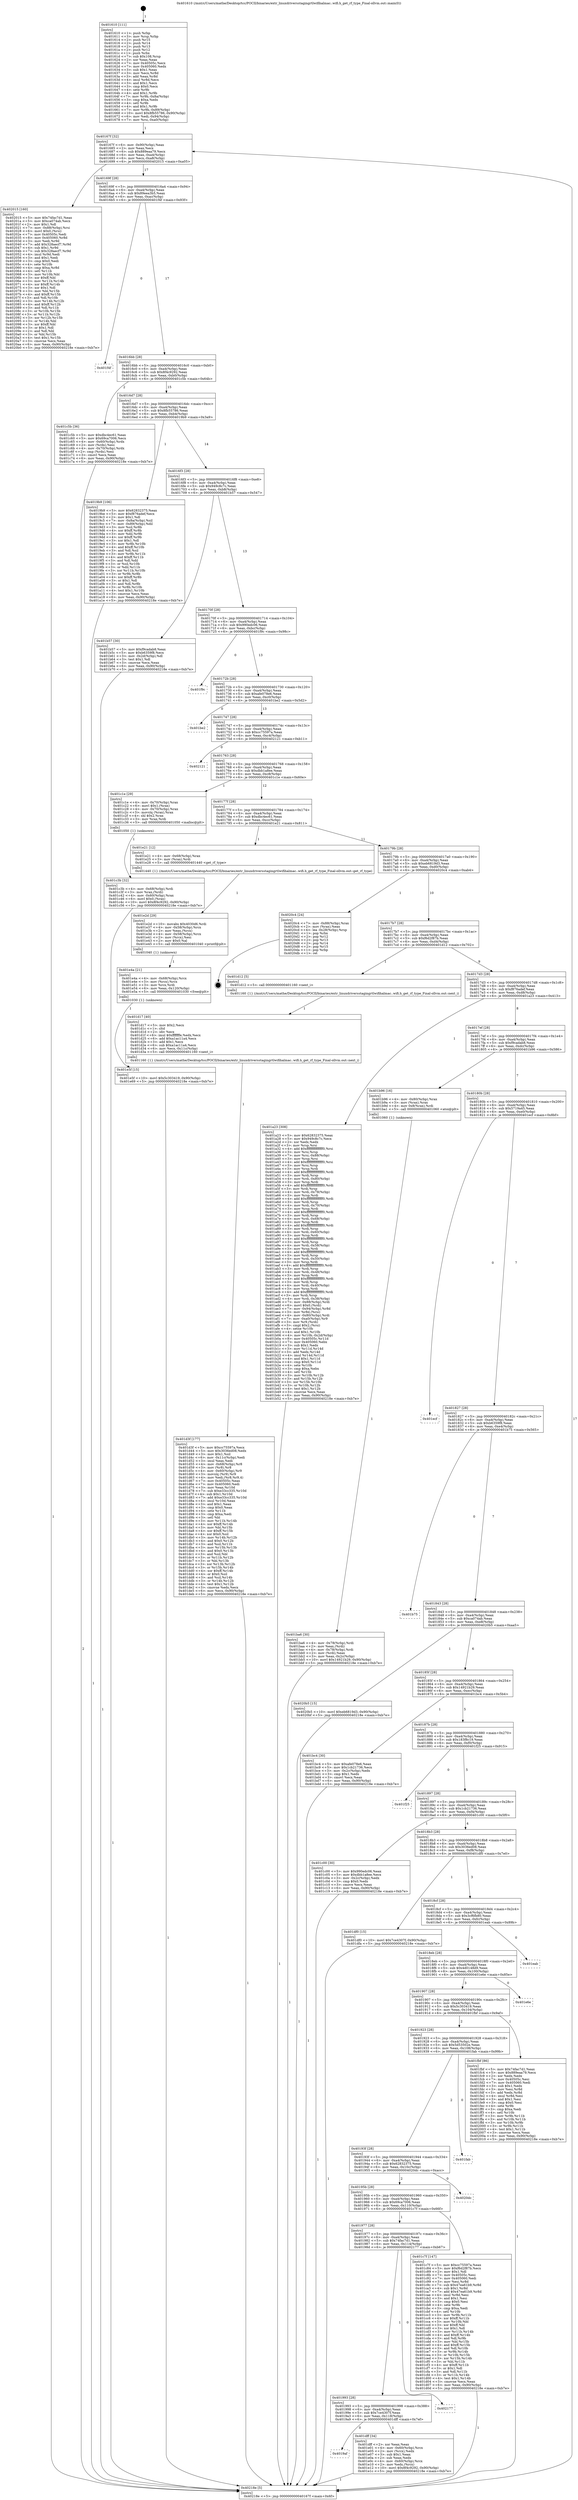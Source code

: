 digraph "0x401610" {
  label = "0x401610 (/mnt/c/Users/mathe/Desktop/tcc/POCII/binaries/extr_linuxdriversstagingrtlwifihalmac..wifi.h_get_rf_type_Final-ollvm.out::main(0))"
  labelloc = "t"
  node[shape=record]

  Entry [label="",width=0.3,height=0.3,shape=circle,fillcolor=black,style=filled]
  "0x40167f" [label="{
     0x40167f [32]\l
     | [instrs]\l
     &nbsp;&nbsp;0x40167f \<+6\>: mov -0x90(%rbp),%eax\l
     &nbsp;&nbsp;0x401685 \<+2\>: mov %eax,%ecx\l
     &nbsp;&nbsp;0x401687 \<+6\>: sub $0x889eaa79,%ecx\l
     &nbsp;&nbsp;0x40168d \<+6\>: mov %eax,-0xa4(%rbp)\l
     &nbsp;&nbsp;0x401693 \<+6\>: mov %ecx,-0xa8(%rbp)\l
     &nbsp;&nbsp;0x401699 \<+6\>: je 0000000000402015 \<main+0xa05\>\l
  }"]
  "0x402015" [label="{
     0x402015 [160]\l
     | [instrs]\l
     &nbsp;&nbsp;0x402015 \<+5\>: mov $0x74fac7d1,%eax\l
     &nbsp;&nbsp;0x40201a \<+5\>: mov $0xca074ab,%ecx\l
     &nbsp;&nbsp;0x40201f \<+2\>: mov $0x1,%dl\l
     &nbsp;&nbsp;0x402021 \<+7\>: mov -0x88(%rbp),%rsi\l
     &nbsp;&nbsp;0x402028 \<+6\>: movl $0x0,(%rsi)\l
     &nbsp;&nbsp;0x40202e \<+7\>: mov 0x40505c,%edi\l
     &nbsp;&nbsp;0x402035 \<+8\>: mov 0x405060,%r8d\l
     &nbsp;&nbsp;0x40203d \<+3\>: mov %edi,%r9d\l
     &nbsp;&nbsp;0x402040 \<+7\>: add $0x328aecf7,%r9d\l
     &nbsp;&nbsp;0x402047 \<+4\>: sub $0x1,%r9d\l
     &nbsp;&nbsp;0x40204b \<+7\>: sub $0x328aecf7,%r9d\l
     &nbsp;&nbsp;0x402052 \<+4\>: imul %r9d,%edi\l
     &nbsp;&nbsp;0x402056 \<+3\>: and $0x1,%edi\l
     &nbsp;&nbsp;0x402059 \<+3\>: cmp $0x0,%edi\l
     &nbsp;&nbsp;0x40205c \<+4\>: sete %r10b\l
     &nbsp;&nbsp;0x402060 \<+4\>: cmp $0xa,%r8d\l
     &nbsp;&nbsp;0x402064 \<+4\>: setl %r11b\l
     &nbsp;&nbsp;0x402068 \<+3\>: mov %r10b,%bl\l
     &nbsp;&nbsp;0x40206b \<+3\>: xor $0xff,%bl\l
     &nbsp;&nbsp;0x40206e \<+3\>: mov %r11b,%r14b\l
     &nbsp;&nbsp;0x402071 \<+4\>: xor $0xff,%r14b\l
     &nbsp;&nbsp;0x402075 \<+3\>: xor $0x1,%dl\l
     &nbsp;&nbsp;0x402078 \<+3\>: mov %bl,%r15b\l
     &nbsp;&nbsp;0x40207b \<+4\>: and $0xff,%r15b\l
     &nbsp;&nbsp;0x40207f \<+3\>: and %dl,%r10b\l
     &nbsp;&nbsp;0x402082 \<+3\>: mov %r14b,%r12b\l
     &nbsp;&nbsp;0x402085 \<+4\>: and $0xff,%r12b\l
     &nbsp;&nbsp;0x402089 \<+3\>: and %dl,%r11b\l
     &nbsp;&nbsp;0x40208c \<+3\>: or %r10b,%r15b\l
     &nbsp;&nbsp;0x40208f \<+3\>: or %r11b,%r12b\l
     &nbsp;&nbsp;0x402092 \<+3\>: xor %r12b,%r15b\l
     &nbsp;&nbsp;0x402095 \<+3\>: or %r14b,%bl\l
     &nbsp;&nbsp;0x402098 \<+3\>: xor $0xff,%bl\l
     &nbsp;&nbsp;0x40209b \<+3\>: or $0x1,%dl\l
     &nbsp;&nbsp;0x40209e \<+2\>: and %dl,%bl\l
     &nbsp;&nbsp;0x4020a0 \<+3\>: or %bl,%r15b\l
     &nbsp;&nbsp;0x4020a3 \<+4\>: test $0x1,%r15b\l
     &nbsp;&nbsp;0x4020a7 \<+3\>: cmovne %ecx,%eax\l
     &nbsp;&nbsp;0x4020aa \<+6\>: mov %eax,-0x90(%rbp)\l
     &nbsp;&nbsp;0x4020b0 \<+5\>: jmp 000000000040218e \<main+0xb7e\>\l
  }"]
  "0x40169f" [label="{
     0x40169f [28]\l
     | [instrs]\l
     &nbsp;&nbsp;0x40169f \<+5\>: jmp 00000000004016a4 \<main+0x94\>\l
     &nbsp;&nbsp;0x4016a4 \<+6\>: mov -0xa4(%rbp),%eax\l
     &nbsp;&nbsp;0x4016aa \<+5\>: sub $0x89eea3b5,%eax\l
     &nbsp;&nbsp;0x4016af \<+6\>: mov %eax,-0xac(%rbp)\l
     &nbsp;&nbsp;0x4016b5 \<+6\>: je 0000000000401f4f \<main+0x93f\>\l
  }"]
  Exit [label="",width=0.3,height=0.3,shape=circle,fillcolor=black,style=filled,peripheries=2]
  "0x401f4f" [label="{
     0x401f4f\l
  }", style=dashed]
  "0x4016bb" [label="{
     0x4016bb [28]\l
     | [instrs]\l
     &nbsp;&nbsp;0x4016bb \<+5\>: jmp 00000000004016c0 \<main+0xb0\>\l
     &nbsp;&nbsp;0x4016c0 \<+6\>: mov -0xa4(%rbp),%eax\l
     &nbsp;&nbsp;0x4016c6 \<+5\>: sub $0x8f4c9292,%eax\l
     &nbsp;&nbsp;0x4016cb \<+6\>: mov %eax,-0xb0(%rbp)\l
     &nbsp;&nbsp;0x4016d1 \<+6\>: je 0000000000401c5b \<main+0x64b\>\l
  }"]
  "0x401e5f" [label="{
     0x401e5f [15]\l
     | [instrs]\l
     &nbsp;&nbsp;0x401e5f \<+10\>: movl $0x5c303419,-0x90(%rbp)\l
     &nbsp;&nbsp;0x401e69 \<+5\>: jmp 000000000040218e \<main+0xb7e\>\l
  }"]
  "0x401c5b" [label="{
     0x401c5b [36]\l
     | [instrs]\l
     &nbsp;&nbsp;0x401c5b \<+5\>: mov $0xdbc4ec61,%eax\l
     &nbsp;&nbsp;0x401c60 \<+5\>: mov $0x69ca7006,%ecx\l
     &nbsp;&nbsp;0x401c65 \<+4\>: mov -0x60(%rbp),%rdx\l
     &nbsp;&nbsp;0x401c69 \<+2\>: mov (%rdx),%esi\l
     &nbsp;&nbsp;0x401c6b \<+4\>: mov -0x70(%rbp),%rdx\l
     &nbsp;&nbsp;0x401c6f \<+2\>: cmp (%rdx),%esi\l
     &nbsp;&nbsp;0x401c71 \<+3\>: cmovl %ecx,%eax\l
     &nbsp;&nbsp;0x401c74 \<+6\>: mov %eax,-0x90(%rbp)\l
     &nbsp;&nbsp;0x401c7a \<+5\>: jmp 000000000040218e \<main+0xb7e\>\l
  }"]
  "0x4016d7" [label="{
     0x4016d7 [28]\l
     | [instrs]\l
     &nbsp;&nbsp;0x4016d7 \<+5\>: jmp 00000000004016dc \<main+0xcc\>\l
     &nbsp;&nbsp;0x4016dc \<+6\>: mov -0xa4(%rbp),%eax\l
     &nbsp;&nbsp;0x4016e2 \<+5\>: sub $0x8fb55786,%eax\l
     &nbsp;&nbsp;0x4016e7 \<+6\>: mov %eax,-0xb4(%rbp)\l
     &nbsp;&nbsp;0x4016ed \<+6\>: je 00000000004019b9 \<main+0x3a9\>\l
  }"]
  "0x401e4a" [label="{
     0x401e4a [21]\l
     | [instrs]\l
     &nbsp;&nbsp;0x401e4a \<+4\>: mov -0x68(%rbp),%rcx\l
     &nbsp;&nbsp;0x401e4e \<+3\>: mov (%rcx),%rcx\l
     &nbsp;&nbsp;0x401e51 \<+3\>: mov %rcx,%rdi\l
     &nbsp;&nbsp;0x401e54 \<+6\>: mov %eax,-0x120(%rbp)\l
     &nbsp;&nbsp;0x401e5a \<+5\>: call 0000000000401030 \<free@plt\>\l
     | [calls]\l
     &nbsp;&nbsp;0x401030 \{1\} (unknown)\l
  }"]
  "0x4019b9" [label="{
     0x4019b9 [106]\l
     | [instrs]\l
     &nbsp;&nbsp;0x4019b9 \<+5\>: mov $0x62832375,%eax\l
     &nbsp;&nbsp;0x4019be \<+5\>: mov $0xf876adef,%ecx\l
     &nbsp;&nbsp;0x4019c3 \<+2\>: mov $0x1,%dl\l
     &nbsp;&nbsp;0x4019c5 \<+7\>: mov -0x8a(%rbp),%sil\l
     &nbsp;&nbsp;0x4019cc \<+7\>: mov -0x89(%rbp),%dil\l
     &nbsp;&nbsp;0x4019d3 \<+3\>: mov %sil,%r8b\l
     &nbsp;&nbsp;0x4019d6 \<+4\>: xor $0xff,%r8b\l
     &nbsp;&nbsp;0x4019da \<+3\>: mov %dil,%r9b\l
     &nbsp;&nbsp;0x4019dd \<+4\>: xor $0xff,%r9b\l
     &nbsp;&nbsp;0x4019e1 \<+3\>: xor $0x1,%dl\l
     &nbsp;&nbsp;0x4019e4 \<+3\>: mov %r8b,%r10b\l
     &nbsp;&nbsp;0x4019e7 \<+4\>: and $0xff,%r10b\l
     &nbsp;&nbsp;0x4019eb \<+3\>: and %dl,%sil\l
     &nbsp;&nbsp;0x4019ee \<+3\>: mov %r9b,%r11b\l
     &nbsp;&nbsp;0x4019f1 \<+4\>: and $0xff,%r11b\l
     &nbsp;&nbsp;0x4019f5 \<+3\>: and %dl,%dil\l
     &nbsp;&nbsp;0x4019f8 \<+3\>: or %sil,%r10b\l
     &nbsp;&nbsp;0x4019fb \<+3\>: or %dil,%r11b\l
     &nbsp;&nbsp;0x4019fe \<+3\>: xor %r11b,%r10b\l
     &nbsp;&nbsp;0x401a01 \<+3\>: or %r9b,%r8b\l
     &nbsp;&nbsp;0x401a04 \<+4\>: xor $0xff,%r8b\l
     &nbsp;&nbsp;0x401a08 \<+3\>: or $0x1,%dl\l
     &nbsp;&nbsp;0x401a0b \<+3\>: and %dl,%r8b\l
     &nbsp;&nbsp;0x401a0e \<+3\>: or %r8b,%r10b\l
     &nbsp;&nbsp;0x401a11 \<+4\>: test $0x1,%r10b\l
     &nbsp;&nbsp;0x401a15 \<+3\>: cmovne %ecx,%eax\l
     &nbsp;&nbsp;0x401a18 \<+6\>: mov %eax,-0x90(%rbp)\l
     &nbsp;&nbsp;0x401a1e \<+5\>: jmp 000000000040218e \<main+0xb7e\>\l
  }"]
  "0x4016f3" [label="{
     0x4016f3 [28]\l
     | [instrs]\l
     &nbsp;&nbsp;0x4016f3 \<+5\>: jmp 00000000004016f8 \<main+0xe8\>\l
     &nbsp;&nbsp;0x4016f8 \<+6\>: mov -0xa4(%rbp),%eax\l
     &nbsp;&nbsp;0x4016fe \<+5\>: sub $0x949c8c7c,%eax\l
     &nbsp;&nbsp;0x401703 \<+6\>: mov %eax,-0xb8(%rbp)\l
     &nbsp;&nbsp;0x401709 \<+6\>: je 0000000000401b57 \<main+0x547\>\l
  }"]
  "0x40218e" [label="{
     0x40218e [5]\l
     | [instrs]\l
     &nbsp;&nbsp;0x40218e \<+5\>: jmp 000000000040167f \<main+0x6f\>\l
  }"]
  "0x401610" [label="{
     0x401610 [111]\l
     | [instrs]\l
     &nbsp;&nbsp;0x401610 \<+1\>: push %rbp\l
     &nbsp;&nbsp;0x401611 \<+3\>: mov %rsp,%rbp\l
     &nbsp;&nbsp;0x401614 \<+2\>: push %r15\l
     &nbsp;&nbsp;0x401616 \<+2\>: push %r14\l
     &nbsp;&nbsp;0x401618 \<+2\>: push %r13\l
     &nbsp;&nbsp;0x40161a \<+2\>: push %r12\l
     &nbsp;&nbsp;0x40161c \<+1\>: push %rbx\l
     &nbsp;&nbsp;0x40161d \<+7\>: sub $0x108,%rsp\l
     &nbsp;&nbsp;0x401624 \<+2\>: xor %eax,%eax\l
     &nbsp;&nbsp;0x401626 \<+7\>: mov 0x40505c,%ecx\l
     &nbsp;&nbsp;0x40162d \<+7\>: mov 0x405060,%edx\l
     &nbsp;&nbsp;0x401634 \<+3\>: sub $0x1,%eax\l
     &nbsp;&nbsp;0x401637 \<+3\>: mov %ecx,%r8d\l
     &nbsp;&nbsp;0x40163a \<+3\>: add %eax,%r8d\l
     &nbsp;&nbsp;0x40163d \<+4\>: imul %r8d,%ecx\l
     &nbsp;&nbsp;0x401641 \<+3\>: and $0x1,%ecx\l
     &nbsp;&nbsp;0x401644 \<+3\>: cmp $0x0,%ecx\l
     &nbsp;&nbsp;0x401647 \<+4\>: sete %r9b\l
     &nbsp;&nbsp;0x40164b \<+4\>: and $0x1,%r9b\l
     &nbsp;&nbsp;0x40164f \<+7\>: mov %r9b,-0x8a(%rbp)\l
     &nbsp;&nbsp;0x401656 \<+3\>: cmp $0xa,%edx\l
     &nbsp;&nbsp;0x401659 \<+4\>: setl %r9b\l
     &nbsp;&nbsp;0x40165d \<+4\>: and $0x1,%r9b\l
     &nbsp;&nbsp;0x401661 \<+7\>: mov %r9b,-0x89(%rbp)\l
     &nbsp;&nbsp;0x401668 \<+10\>: movl $0x8fb55786,-0x90(%rbp)\l
     &nbsp;&nbsp;0x401672 \<+6\>: mov %edi,-0x94(%rbp)\l
     &nbsp;&nbsp;0x401678 \<+7\>: mov %rsi,-0xa0(%rbp)\l
  }"]
  "0x401e2d" [label="{
     0x401e2d [29]\l
     | [instrs]\l
     &nbsp;&nbsp;0x401e2d \<+10\>: movabs $0x4030d6,%rdi\l
     &nbsp;&nbsp;0x401e37 \<+4\>: mov -0x58(%rbp),%rcx\l
     &nbsp;&nbsp;0x401e3b \<+2\>: mov %eax,(%rcx)\l
     &nbsp;&nbsp;0x401e3d \<+4\>: mov -0x58(%rbp),%rcx\l
     &nbsp;&nbsp;0x401e41 \<+2\>: mov (%rcx),%esi\l
     &nbsp;&nbsp;0x401e43 \<+2\>: mov $0x0,%al\l
     &nbsp;&nbsp;0x401e45 \<+5\>: call 0000000000401040 \<printf@plt\>\l
     | [calls]\l
     &nbsp;&nbsp;0x401040 \{1\} (unknown)\l
  }"]
  "0x401b57" [label="{
     0x401b57 [30]\l
     | [instrs]\l
     &nbsp;&nbsp;0x401b57 \<+5\>: mov $0xf9cadab8,%eax\l
     &nbsp;&nbsp;0x401b5c \<+5\>: mov $0xb6359f8,%ecx\l
     &nbsp;&nbsp;0x401b61 \<+3\>: mov -0x2d(%rbp),%dl\l
     &nbsp;&nbsp;0x401b64 \<+3\>: test $0x1,%dl\l
     &nbsp;&nbsp;0x401b67 \<+3\>: cmovne %ecx,%eax\l
     &nbsp;&nbsp;0x401b6a \<+6\>: mov %eax,-0x90(%rbp)\l
     &nbsp;&nbsp;0x401b70 \<+5\>: jmp 000000000040218e \<main+0xb7e\>\l
  }"]
  "0x40170f" [label="{
     0x40170f [28]\l
     | [instrs]\l
     &nbsp;&nbsp;0x40170f \<+5\>: jmp 0000000000401714 \<main+0x104\>\l
     &nbsp;&nbsp;0x401714 \<+6\>: mov -0xa4(%rbp),%eax\l
     &nbsp;&nbsp;0x40171a \<+5\>: sub $0x990edc06,%eax\l
     &nbsp;&nbsp;0x40171f \<+6\>: mov %eax,-0xbc(%rbp)\l
     &nbsp;&nbsp;0x401725 \<+6\>: je 0000000000401f9c \<main+0x98c\>\l
  }"]
  "0x4019af" [label="{
     0x4019af\l
  }", style=dashed]
  "0x401f9c" [label="{
     0x401f9c\l
  }", style=dashed]
  "0x40172b" [label="{
     0x40172b [28]\l
     | [instrs]\l
     &nbsp;&nbsp;0x40172b \<+5\>: jmp 0000000000401730 \<main+0x120\>\l
     &nbsp;&nbsp;0x401730 \<+6\>: mov -0xa4(%rbp),%eax\l
     &nbsp;&nbsp;0x401736 \<+5\>: sub $0xafe078e6,%eax\l
     &nbsp;&nbsp;0x40173b \<+6\>: mov %eax,-0xc0(%rbp)\l
     &nbsp;&nbsp;0x401741 \<+6\>: je 0000000000401be2 \<main+0x5d2\>\l
  }"]
  "0x401dff" [label="{
     0x401dff [34]\l
     | [instrs]\l
     &nbsp;&nbsp;0x401dff \<+2\>: xor %eax,%eax\l
     &nbsp;&nbsp;0x401e01 \<+4\>: mov -0x60(%rbp),%rcx\l
     &nbsp;&nbsp;0x401e05 \<+2\>: mov (%rcx),%edx\l
     &nbsp;&nbsp;0x401e07 \<+3\>: sub $0x1,%eax\l
     &nbsp;&nbsp;0x401e0a \<+2\>: sub %eax,%edx\l
     &nbsp;&nbsp;0x401e0c \<+4\>: mov -0x60(%rbp),%rcx\l
     &nbsp;&nbsp;0x401e10 \<+2\>: mov %edx,(%rcx)\l
     &nbsp;&nbsp;0x401e12 \<+10\>: movl $0x8f4c9292,-0x90(%rbp)\l
     &nbsp;&nbsp;0x401e1c \<+5\>: jmp 000000000040218e \<main+0xb7e\>\l
  }"]
  "0x401be2" [label="{
     0x401be2\l
  }", style=dashed]
  "0x401747" [label="{
     0x401747 [28]\l
     | [instrs]\l
     &nbsp;&nbsp;0x401747 \<+5\>: jmp 000000000040174c \<main+0x13c\>\l
     &nbsp;&nbsp;0x40174c \<+6\>: mov -0xa4(%rbp),%eax\l
     &nbsp;&nbsp;0x401752 \<+5\>: sub $0xcc75597a,%eax\l
     &nbsp;&nbsp;0x401757 \<+6\>: mov %eax,-0xc4(%rbp)\l
     &nbsp;&nbsp;0x40175d \<+6\>: je 0000000000402121 \<main+0xb11\>\l
  }"]
  "0x401993" [label="{
     0x401993 [28]\l
     | [instrs]\l
     &nbsp;&nbsp;0x401993 \<+5\>: jmp 0000000000401998 \<main+0x388\>\l
     &nbsp;&nbsp;0x401998 \<+6\>: mov -0xa4(%rbp),%eax\l
     &nbsp;&nbsp;0x40199e \<+5\>: sub $0x7ce4307f,%eax\l
     &nbsp;&nbsp;0x4019a3 \<+6\>: mov %eax,-0x118(%rbp)\l
     &nbsp;&nbsp;0x4019a9 \<+6\>: je 0000000000401dff \<main+0x7ef\>\l
  }"]
  "0x402121" [label="{
     0x402121\l
  }", style=dashed]
  "0x401763" [label="{
     0x401763 [28]\l
     | [instrs]\l
     &nbsp;&nbsp;0x401763 \<+5\>: jmp 0000000000401768 \<main+0x158\>\l
     &nbsp;&nbsp;0x401768 \<+6\>: mov -0xa4(%rbp),%eax\l
     &nbsp;&nbsp;0x40176e \<+5\>: sub $0xdbb1a8ee,%eax\l
     &nbsp;&nbsp;0x401773 \<+6\>: mov %eax,-0xc8(%rbp)\l
     &nbsp;&nbsp;0x401779 \<+6\>: je 0000000000401c1e \<main+0x60e\>\l
  }"]
  "0x402177" [label="{
     0x402177\l
  }", style=dashed]
  "0x401c1e" [label="{
     0x401c1e [29]\l
     | [instrs]\l
     &nbsp;&nbsp;0x401c1e \<+4\>: mov -0x70(%rbp),%rax\l
     &nbsp;&nbsp;0x401c22 \<+6\>: movl $0x1,(%rax)\l
     &nbsp;&nbsp;0x401c28 \<+4\>: mov -0x70(%rbp),%rax\l
     &nbsp;&nbsp;0x401c2c \<+3\>: movslq (%rax),%rax\l
     &nbsp;&nbsp;0x401c2f \<+4\>: shl $0x2,%rax\l
     &nbsp;&nbsp;0x401c33 \<+3\>: mov %rax,%rdi\l
     &nbsp;&nbsp;0x401c36 \<+5\>: call 0000000000401050 \<malloc@plt\>\l
     | [calls]\l
     &nbsp;&nbsp;0x401050 \{1\} (unknown)\l
  }"]
  "0x40177f" [label="{
     0x40177f [28]\l
     | [instrs]\l
     &nbsp;&nbsp;0x40177f \<+5\>: jmp 0000000000401784 \<main+0x174\>\l
     &nbsp;&nbsp;0x401784 \<+6\>: mov -0xa4(%rbp),%eax\l
     &nbsp;&nbsp;0x40178a \<+5\>: sub $0xdbc4ec61,%eax\l
     &nbsp;&nbsp;0x40178f \<+6\>: mov %eax,-0xcc(%rbp)\l
     &nbsp;&nbsp;0x401795 \<+6\>: je 0000000000401e21 \<main+0x811\>\l
  }"]
  "0x401d3f" [label="{
     0x401d3f [177]\l
     | [instrs]\l
     &nbsp;&nbsp;0x401d3f \<+5\>: mov $0xcc75597a,%ecx\l
     &nbsp;&nbsp;0x401d44 \<+5\>: mov $0x3036ed08,%edx\l
     &nbsp;&nbsp;0x401d49 \<+3\>: mov $0x1,%sil\l
     &nbsp;&nbsp;0x401d4c \<+6\>: mov -0x11c(%rbp),%edi\l
     &nbsp;&nbsp;0x401d52 \<+3\>: imul %eax,%edi\l
     &nbsp;&nbsp;0x401d55 \<+4\>: mov -0x68(%rbp),%r8\l
     &nbsp;&nbsp;0x401d59 \<+3\>: mov (%r8),%r8\l
     &nbsp;&nbsp;0x401d5c \<+4\>: mov -0x60(%rbp),%r9\l
     &nbsp;&nbsp;0x401d60 \<+3\>: movslq (%r9),%r9\l
     &nbsp;&nbsp;0x401d63 \<+4\>: mov %edi,(%r8,%r9,4)\l
     &nbsp;&nbsp;0x401d67 \<+7\>: mov 0x40505c,%eax\l
     &nbsp;&nbsp;0x401d6e \<+7\>: mov 0x405060,%edi\l
     &nbsp;&nbsp;0x401d75 \<+3\>: mov %eax,%r10d\l
     &nbsp;&nbsp;0x401d78 \<+7\>: sub $0xe33cc335,%r10d\l
     &nbsp;&nbsp;0x401d7f \<+4\>: sub $0x1,%r10d\l
     &nbsp;&nbsp;0x401d83 \<+7\>: add $0xe33cc335,%r10d\l
     &nbsp;&nbsp;0x401d8a \<+4\>: imul %r10d,%eax\l
     &nbsp;&nbsp;0x401d8e \<+3\>: and $0x1,%eax\l
     &nbsp;&nbsp;0x401d91 \<+3\>: cmp $0x0,%eax\l
     &nbsp;&nbsp;0x401d94 \<+4\>: sete %r11b\l
     &nbsp;&nbsp;0x401d98 \<+3\>: cmp $0xa,%edi\l
     &nbsp;&nbsp;0x401d9b \<+3\>: setl %bl\l
     &nbsp;&nbsp;0x401d9e \<+3\>: mov %r11b,%r14b\l
     &nbsp;&nbsp;0x401da1 \<+4\>: xor $0xff,%r14b\l
     &nbsp;&nbsp;0x401da5 \<+3\>: mov %bl,%r15b\l
     &nbsp;&nbsp;0x401da8 \<+4\>: xor $0xff,%r15b\l
     &nbsp;&nbsp;0x401dac \<+4\>: xor $0x0,%sil\l
     &nbsp;&nbsp;0x401db0 \<+3\>: mov %r14b,%r12b\l
     &nbsp;&nbsp;0x401db3 \<+4\>: and $0x0,%r12b\l
     &nbsp;&nbsp;0x401db7 \<+3\>: and %sil,%r11b\l
     &nbsp;&nbsp;0x401dba \<+3\>: mov %r15b,%r13b\l
     &nbsp;&nbsp;0x401dbd \<+4\>: and $0x0,%r13b\l
     &nbsp;&nbsp;0x401dc1 \<+3\>: and %sil,%bl\l
     &nbsp;&nbsp;0x401dc4 \<+3\>: or %r11b,%r12b\l
     &nbsp;&nbsp;0x401dc7 \<+3\>: or %bl,%r13b\l
     &nbsp;&nbsp;0x401dca \<+3\>: xor %r13b,%r12b\l
     &nbsp;&nbsp;0x401dcd \<+3\>: or %r15b,%r14b\l
     &nbsp;&nbsp;0x401dd0 \<+4\>: xor $0xff,%r14b\l
     &nbsp;&nbsp;0x401dd4 \<+4\>: or $0x0,%sil\l
     &nbsp;&nbsp;0x401dd8 \<+3\>: and %sil,%r14b\l
     &nbsp;&nbsp;0x401ddb \<+3\>: or %r14b,%r12b\l
     &nbsp;&nbsp;0x401dde \<+4\>: test $0x1,%r12b\l
     &nbsp;&nbsp;0x401de2 \<+3\>: cmovne %edx,%ecx\l
     &nbsp;&nbsp;0x401de5 \<+6\>: mov %ecx,-0x90(%rbp)\l
     &nbsp;&nbsp;0x401deb \<+5\>: jmp 000000000040218e \<main+0xb7e\>\l
  }"]
  "0x401e21" [label="{
     0x401e21 [12]\l
     | [instrs]\l
     &nbsp;&nbsp;0x401e21 \<+4\>: mov -0x68(%rbp),%rax\l
     &nbsp;&nbsp;0x401e25 \<+3\>: mov (%rax),%rdi\l
     &nbsp;&nbsp;0x401e28 \<+5\>: call 0000000000401440 \<get_rf_type\>\l
     | [calls]\l
     &nbsp;&nbsp;0x401440 \{1\} (/mnt/c/Users/mathe/Desktop/tcc/POCII/binaries/extr_linuxdriversstagingrtlwifihalmac..wifi.h_get_rf_type_Final-ollvm.out::get_rf_type)\l
  }"]
  "0x40179b" [label="{
     0x40179b [28]\l
     | [instrs]\l
     &nbsp;&nbsp;0x40179b \<+5\>: jmp 00000000004017a0 \<main+0x190\>\l
     &nbsp;&nbsp;0x4017a0 \<+6\>: mov -0xa4(%rbp),%eax\l
     &nbsp;&nbsp;0x4017a6 \<+5\>: sub $0xeb6819d3,%eax\l
     &nbsp;&nbsp;0x4017ab \<+6\>: mov %eax,-0xd0(%rbp)\l
     &nbsp;&nbsp;0x4017b1 \<+6\>: je 00000000004020c4 \<main+0xab4\>\l
  }"]
  "0x401d17" [label="{
     0x401d17 [40]\l
     | [instrs]\l
     &nbsp;&nbsp;0x401d17 \<+5\>: mov $0x2,%ecx\l
     &nbsp;&nbsp;0x401d1c \<+1\>: cltd\l
     &nbsp;&nbsp;0x401d1d \<+2\>: idiv %ecx\l
     &nbsp;&nbsp;0x401d1f \<+6\>: imul $0xfffffffe,%edx,%ecx\l
     &nbsp;&nbsp;0x401d25 \<+6\>: add $0xa1ac11a4,%ecx\l
     &nbsp;&nbsp;0x401d2b \<+3\>: add $0x1,%ecx\l
     &nbsp;&nbsp;0x401d2e \<+6\>: sub $0xa1ac11a4,%ecx\l
     &nbsp;&nbsp;0x401d34 \<+6\>: mov %ecx,-0x11c(%rbp)\l
     &nbsp;&nbsp;0x401d3a \<+5\>: call 0000000000401160 \<next_i\>\l
     | [calls]\l
     &nbsp;&nbsp;0x401160 \{1\} (/mnt/c/Users/mathe/Desktop/tcc/POCII/binaries/extr_linuxdriversstagingrtlwifihalmac..wifi.h_get_rf_type_Final-ollvm.out::next_i)\l
  }"]
  "0x4020c4" [label="{
     0x4020c4 [24]\l
     | [instrs]\l
     &nbsp;&nbsp;0x4020c4 \<+7\>: mov -0x88(%rbp),%rax\l
     &nbsp;&nbsp;0x4020cb \<+2\>: mov (%rax),%eax\l
     &nbsp;&nbsp;0x4020cd \<+4\>: lea -0x28(%rbp),%rsp\l
     &nbsp;&nbsp;0x4020d1 \<+1\>: pop %rbx\l
     &nbsp;&nbsp;0x4020d2 \<+2\>: pop %r12\l
     &nbsp;&nbsp;0x4020d4 \<+2\>: pop %r13\l
     &nbsp;&nbsp;0x4020d6 \<+2\>: pop %r14\l
     &nbsp;&nbsp;0x4020d8 \<+2\>: pop %r15\l
     &nbsp;&nbsp;0x4020da \<+1\>: pop %rbp\l
     &nbsp;&nbsp;0x4020db \<+1\>: ret\l
  }"]
  "0x4017b7" [label="{
     0x4017b7 [28]\l
     | [instrs]\l
     &nbsp;&nbsp;0x4017b7 \<+5\>: jmp 00000000004017bc \<main+0x1ac\>\l
     &nbsp;&nbsp;0x4017bc \<+6\>: mov -0xa4(%rbp),%eax\l
     &nbsp;&nbsp;0x4017c2 \<+5\>: sub $0xf6d2f87b,%eax\l
     &nbsp;&nbsp;0x4017c7 \<+6\>: mov %eax,-0xd4(%rbp)\l
     &nbsp;&nbsp;0x4017cd \<+6\>: je 0000000000401d12 \<main+0x702\>\l
  }"]
  "0x401977" [label="{
     0x401977 [28]\l
     | [instrs]\l
     &nbsp;&nbsp;0x401977 \<+5\>: jmp 000000000040197c \<main+0x36c\>\l
     &nbsp;&nbsp;0x40197c \<+6\>: mov -0xa4(%rbp),%eax\l
     &nbsp;&nbsp;0x401982 \<+5\>: sub $0x74fac7d1,%eax\l
     &nbsp;&nbsp;0x401987 \<+6\>: mov %eax,-0x114(%rbp)\l
     &nbsp;&nbsp;0x40198d \<+6\>: je 0000000000402177 \<main+0xb67\>\l
  }"]
  "0x401d12" [label="{
     0x401d12 [5]\l
     | [instrs]\l
     &nbsp;&nbsp;0x401d12 \<+5\>: call 0000000000401160 \<next_i\>\l
     | [calls]\l
     &nbsp;&nbsp;0x401160 \{1\} (/mnt/c/Users/mathe/Desktop/tcc/POCII/binaries/extr_linuxdriversstagingrtlwifihalmac..wifi.h_get_rf_type_Final-ollvm.out::next_i)\l
  }"]
  "0x4017d3" [label="{
     0x4017d3 [28]\l
     | [instrs]\l
     &nbsp;&nbsp;0x4017d3 \<+5\>: jmp 00000000004017d8 \<main+0x1c8\>\l
     &nbsp;&nbsp;0x4017d8 \<+6\>: mov -0xa4(%rbp),%eax\l
     &nbsp;&nbsp;0x4017de \<+5\>: sub $0xf876adef,%eax\l
     &nbsp;&nbsp;0x4017e3 \<+6\>: mov %eax,-0xd8(%rbp)\l
     &nbsp;&nbsp;0x4017e9 \<+6\>: je 0000000000401a23 \<main+0x413\>\l
  }"]
  "0x401c7f" [label="{
     0x401c7f [147]\l
     | [instrs]\l
     &nbsp;&nbsp;0x401c7f \<+5\>: mov $0xcc75597a,%eax\l
     &nbsp;&nbsp;0x401c84 \<+5\>: mov $0xf6d2f87b,%ecx\l
     &nbsp;&nbsp;0x401c89 \<+2\>: mov $0x1,%dl\l
     &nbsp;&nbsp;0x401c8b \<+7\>: mov 0x40505c,%esi\l
     &nbsp;&nbsp;0x401c92 \<+7\>: mov 0x405060,%edi\l
     &nbsp;&nbsp;0x401c99 \<+3\>: mov %esi,%r8d\l
     &nbsp;&nbsp;0x401c9c \<+7\>: sub $0x47ea61b9,%r8d\l
     &nbsp;&nbsp;0x401ca3 \<+4\>: sub $0x1,%r8d\l
     &nbsp;&nbsp;0x401ca7 \<+7\>: add $0x47ea61b9,%r8d\l
     &nbsp;&nbsp;0x401cae \<+4\>: imul %r8d,%esi\l
     &nbsp;&nbsp;0x401cb2 \<+3\>: and $0x1,%esi\l
     &nbsp;&nbsp;0x401cb5 \<+3\>: cmp $0x0,%esi\l
     &nbsp;&nbsp;0x401cb8 \<+4\>: sete %r9b\l
     &nbsp;&nbsp;0x401cbc \<+3\>: cmp $0xa,%edi\l
     &nbsp;&nbsp;0x401cbf \<+4\>: setl %r10b\l
     &nbsp;&nbsp;0x401cc3 \<+3\>: mov %r9b,%r11b\l
     &nbsp;&nbsp;0x401cc6 \<+4\>: xor $0xff,%r11b\l
     &nbsp;&nbsp;0x401cca \<+3\>: mov %r10b,%bl\l
     &nbsp;&nbsp;0x401ccd \<+3\>: xor $0xff,%bl\l
     &nbsp;&nbsp;0x401cd0 \<+3\>: xor $0x1,%dl\l
     &nbsp;&nbsp;0x401cd3 \<+3\>: mov %r11b,%r14b\l
     &nbsp;&nbsp;0x401cd6 \<+4\>: and $0xff,%r14b\l
     &nbsp;&nbsp;0x401cda \<+3\>: and %dl,%r9b\l
     &nbsp;&nbsp;0x401cdd \<+3\>: mov %bl,%r15b\l
     &nbsp;&nbsp;0x401ce0 \<+4\>: and $0xff,%r15b\l
     &nbsp;&nbsp;0x401ce4 \<+3\>: and %dl,%r10b\l
     &nbsp;&nbsp;0x401ce7 \<+3\>: or %r9b,%r14b\l
     &nbsp;&nbsp;0x401cea \<+3\>: or %r10b,%r15b\l
     &nbsp;&nbsp;0x401ced \<+3\>: xor %r15b,%r14b\l
     &nbsp;&nbsp;0x401cf0 \<+3\>: or %bl,%r11b\l
     &nbsp;&nbsp;0x401cf3 \<+4\>: xor $0xff,%r11b\l
     &nbsp;&nbsp;0x401cf7 \<+3\>: or $0x1,%dl\l
     &nbsp;&nbsp;0x401cfa \<+3\>: and %dl,%r11b\l
     &nbsp;&nbsp;0x401cfd \<+3\>: or %r11b,%r14b\l
     &nbsp;&nbsp;0x401d00 \<+4\>: test $0x1,%r14b\l
     &nbsp;&nbsp;0x401d04 \<+3\>: cmovne %ecx,%eax\l
     &nbsp;&nbsp;0x401d07 \<+6\>: mov %eax,-0x90(%rbp)\l
     &nbsp;&nbsp;0x401d0d \<+5\>: jmp 000000000040218e \<main+0xb7e\>\l
  }"]
  "0x401a23" [label="{
     0x401a23 [308]\l
     | [instrs]\l
     &nbsp;&nbsp;0x401a23 \<+5\>: mov $0x62832375,%eax\l
     &nbsp;&nbsp;0x401a28 \<+5\>: mov $0x949c8c7c,%ecx\l
     &nbsp;&nbsp;0x401a2d \<+2\>: xor %edx,%edx\l
     &nbsp;&nbsp;0x401a2f \<+3\>: mov %rsp,%rsi\l
     &nbsp;&nbsp;0x401a32 \<+4\>: add $0xfffffffffffffff0,%rsi\l
     &nbsp;&nbsp;0x401a36 \<+3\>: mov %rsi,%rsp\l
     &nbsp;&nbsp;0x401a39 \<+7\>: mov %rsi,-0x88(%rbp)\l
     &nbsp;&nbsp;0x401a40 \<+3\>: mov %rsp,%rsi\l
     &nbsp;&nbsp;0x401a43 \<+4\>: add $0xfffffffffffffff0,%rsi\l
     &nbsp;&nbsp;0x401a47 \<+3\>: mov %rsi,%rsp\l
     &nbsp;&nbsp;0x401a4a \<+3\>: mov %rsp,%rdi\l
     &nbsp;&nbsp;0x401a4d \<+4\>: add $0xfffffffffffffff0,%rdi\l
     &nbsp;&nbsp;0x401a51 \<+3\>: mov %rdi,%rsp\l
     &nbsp;&nbsp;0x401a54 \<+4\>: mov %rdi,-0x80(%rbp)\l
     &nbsp;&nbsp;0x401a58 \<+3\>: mov %rsp,%rdi\l
     &nbsp;&nbsp;0x401a5b \<+4\>: add $0xfffffffffffffff0,%rdi\l
     &nbsp;&nbsp;0x401a5f \<+3\>: mov %rdi,%rsp\l
     &nbsp;&nbsp;0x401a62 \<+4\>: mov %rdi,-0x78(%rbp)\l
     &nbsp;&nbsp;0x401a66 \<+3\>: mov %rsp,%rdi\l
     &nbsp;&nbsp;0x401a69 \<+4\>: add $0xfffffffffffffff0,%rdi\l
     &nbsp;&nbsp;0x401a6d \<+3\>: mov %rdi,%rsp\l
     &nbsp;&nbsp;0x401a70 \<+4\>: mov %rdi,-0x70(%rbp)\l
     &nbsp;&nbsp;0x401a74 \<+3\>: mov %rsp,%rdi\l
     &nbsp;&nbsp;0x401a77 \<+4\>: add $0xfffffffffffffff0,%rdi\l
     &nbsp;&nbsp;0x401a7b \<+3\>: mov %rdi,%rsp\l
     &nbsp;&nbsp;0x401a7e \<+4\>: mov %rdi,-0x68(%rbp)\l
     &nbsp;&nbsp;0x401a82 \<+3\>: mov %rsp,%rdi\l
     &nbsp;&nbsp;0x401a85 \<+4\>: add $0xfffffffffffffff0,%rdi\l
     &nbsp;&nbsp;0x401a89 \<+3\>: mov %rdi,%rsp\l
     &nbsp;&nbsp;0x401a8c \<+4\>: mov %rdi,-0x60(%rbp)\l
     &nbsp;&nbsp;0x401a90 \<+3\>: mov %rsp,%rdi\l
     &nbsp;&nbsp;0x401a93 \<+4\>: add $0xfffffffffffffff0,%rdi\l
     &nbsp;&nbsp;0x401a97 \<+3\>: mov %rdi,%rsp\l
     &nbsp;&nbsp;0x401a9a \<+4\>: mov %rdi,-0x58(%rbp)\l
     &nbsp;&nbsp;0x401a9e \<+3\>: mov %rsp,%rdi\l
     &nbsp;&nbsp;0x401aa1 \<+4\>: add $0xfffffffffffffff0,%rdi\l
     &nbsp;&nbsp;0x401aa5 \<+3\>: mov %rdi,%rsp\l
     &nbsp;&nbsp;0x401aa8 \<+4\>: mov %rdi,-0x50(%rbp)\l
     &nbsp;&nbsp;0x401aac \<+3\>: mov %rsp,%rdi\l
     &nbsp;&nbsp;0x401aaf \<+4\>: add $0xfffffffffffffff0,%rdi\l
     &nbsp;&nbsp;0x401ab3 \<+3\>: mov %rdi,%rsp\l
     &nbsp;&nbsp;0x401ab6 \<+4\>: mov %rdi,-0x48(%rbp)\l
     &nbsp;&nbsp;0x401aba \<+3\>: mov %rsp,%rdi\l
     &nbsp;&nbsp;0x401abd \<+4\>: add $0xfffffffffffffff0,%rdi\l
     &nbsp;&nbsp;0x401ac1 \<+3\>: mov %rdi,%rsp\l
     &nbsp;&nbsp;0x401ac4 \<+4\>: mov %rdi,-0x40(%rbp)\l
     &nbsp;&nbsp;0x401ac8 \<+3\>: mov %rsp,%rdi\l
     &nbsp;&nbsp;0x401acb \<+4\>: add $0xfffffffffffffff0,%rdi\l
     &nbsp;&nbsp;0x401acf \<+3\>: mov %rdi,%rsp\l
     &nbsp;&nbsp;0x401ad2 \<+4\>: mov %rdi,-0x38(%rbp)\l
     &nbsp;&nbsp;0x401ad6 \<+7\>: mov -0x88(%rbp),%rdi\l
     &nbsp;&nbsp;0x401add \<+6\>: movl $0x0,(%rdi)\l
     &nbsp;&nbsp;0x401ae3 \<+7\>: mov -0x94(%rbp),%r8d\l
     &nbsp;&nbsp;0x401aea \<+3\>: mov %r8d,(%rsi)\l
     &nbsp;&nbsp;0x401aed \<+4\>: mov -0x80(%rbp),%rdi\l
     &nbsp;&nbsp;0x401af1 \<+7\>: mov -0xa0(%rbp),%r9\l
     &nbsp;&nbsp;0x401af8 \<+3\>: mov %r9,(%rdi)\l
     &nbsp;&nbsp;0x401afb \<+3\>: cmpl $0x2,(%rsi)\l
     &nbsp;&nbsp;0x401afe \<+4\>: setne %r10b\l
     &nbsp;&nbsp;0x401b02 \<+4\>: and $0x1,%r10b\l
     &nbsp;&nbsp;0x401b06 \<+4\>: mov %r10b,-0x2d(%rbp)\l
     &nbsp;&nbsp;0x401b0a \<+8\>: mov 0x40505c,%r11d\l
     &nbsp;&nbsp;0x401b12 \<+7\>: mov 0x405060,%ebx\l
     &nbsp;&nbsp;0x401b19 \<+3\>: sub $0x1,%edx\l
     &nbsp;&nbsp;0x401b1c \<+3\>: mov %r11d,%r14d\l
     &nbsp;&nbsp;0x401b1f \<+3\>: add %edx,%r14d\l
     &nbsp;&nbsp;0x401b22 \<+4\>: imul %r14d,%r11d\l
     &nbsp;&nbsp;0x401b26 \<+4\>: and $0x1,%r11d\l
     &nbsp;&nbsp;0x401b2a \<+4\>: cmp $0x0,%r11d\l
     &nbsp;&nbsp;0x401b2e \<+4\>: sete %r10b\l
     &nbsp;&nbsp;0x401b32 \<+3\>: cmp $0xa,%ebx\l
     &nbsp;&nbsp;0x401b35 \<+4\>: setl %r15b\l
     &nbsp;&nbsp;0x401b39 \<+3\>: mov %r10b,%r12b\l
     &nbsp;&nbsp;0x401b3c \<+3\>: and %r15b,%r12b\l
     &nbsp;&nbsp;0x401b3f \<+3\>: xor %r15b,%r10b\l
     &nbsp;&nbsp;0x401b42 \<+3\>: or %r10b,%r12b\l
     &nbsp;&nbsp;0x401b45 \<+4\>: test $0x1,%r12b\l
     &nbsp;&nbsp;0x401b49 \<+3\>: cmovne %ecx,%eax\l
     &nbsp;&nbsp;0x401b4c \<+6\>: mov %eax,-0x90(%rbp)\l
     &nbsp;&nbsp;0x401b52 \<+5\>: jmp 000000000040218e \<main+0xb7e\>\l
  }"]
  "0x4017ef" [label="{
     0x4017ef [28]\l
     | [instrs]\l
     &nbsp;&nbsp;0x4017ef \<+5\>: jmp 00000000004017f4 \<main+0x1e4\>\l
     &nbsp;&nbsp;0x4017f4 \<+6\>: mov -0xa4(%rbp),%eax\l
     &nbsp;&nbsp;0x4017fa \<+5\>: sub $0xf9cadab8,%eax\l
     &nbsp;&nbsp;0x4017ff \<+6\>: mov %eax,-0xdc(%rbp)\l
     &nbsp;&nbsp;0x401805 \<+6\>: je 0000000000401b96 \<main+0x586\>\l
  }"]
  "0x40195b" [label="{
     0x40195b [28]\l
     | [instrs]\l
     &nbsp;&nbsp;0x40195b \<+5\>: jmp 0000000000401960 \<main+0x350\>\l
     &nbsp;&nbsp;0x401960 \<+6\>: mov -0xa4(%rbp),%eax\l
     &nbsp;&nbsp;0x401966 \<+5\>: sub $0x69ca7006,%eax\l
     &nbsp;&nbsp;0x40196b \<+6\>: mov %eax,-0x110(%rbp)\l
     &nbsp;&nbsp;0x401971 \<+6\>: je 0000000000401c7f \<main+0x66f\>\l
  }"]
  "0x4020dc" [label="{
     0x4020dc\l
  }", style=dashed]
  "0x401b96" [label="{
     0x401b96 [16]\l
     | [instrs]\l
     &nbsp;&nbsp;0x401b96 \<+4\>: mov -0x80(%rbp),%rax\l
     &nbsp;&nbsp;0x401b9a \<+3\>: mov (%rax),%rax\l
     &nbsp;&nbsp;0x401b9d \<+4\>: mov 0x8(%rax),%rdi\l
     &nbsp;&nbsp;0x401ba1 \<+5\>: call 0000000000401060 \<atoi@plt\>\l
     | [calls]\l
     &nbsp;&nbsp;0x401060 \{1\} (unknown)\l
  }"]
  "0x40180b" [label="{
     0x40180b [28]\l
     | [instrs]\l
     &nbsp;&nbsp;0x40180b \<+5\>: jmp 0000000000401810 \<main+0x200\>\l
     &nbsp;&nbsp;0x401810 \<+6\>: mov -0xa4(%rbp),%eax\l
     &nbsp;&nbsp;0x401816 \<+5\>: sub $0x5719a45,%eax\l
     &nbsp;&nbsp;0x40181b \<+6\>: mov %eax,-0xe0(%rbp)\l
     &nbsp;&nbsp;0x401821 \<+6\>: je 0000000000401ecf \<main+0x8bf\>\l
  }"]
  "0x401ba6" [label="{
     0x401ba6 [30]\l
     | [instrs]\l
     &nbsp;&nbsp;0x401ba6 \<+4\>: mov -0x78(%rbp),%rdi\l
     &nbsp;&nbsp;0x401baa \<+2\>: mov %eax,(%rdi)\l
     &nbsp;&nbsp;0x401bac \<+4\>: mov -0x78(%rbp),%rdi\l
     &nbsp;&nbsp;0x401bb0 \<+2\>: mov (%rdi),%eax\l
     &nbsp;&nbsp;0x401bb2 \<+3\>: mov %eax,-0x2c(%rbp)\l
     &nbsp;&nbsp;0x401bb5 \<+10\>: movl $0x14921b29,-0x90(%rbp)\l
     &nbsp;&nbsp;0x401bbf \<+5\>: jmp 000000000040218e \<main+0xb7e\>\l
  }"]
  "0x40193f" [label="{
     0x40193f [28]\l
     | [instrs]\l
     &nbsp;&nbsp;0x40193f \<+5\>: jmp 0000000000401944 \<main+0x334\>\l
     &nbsp;&nbsp;0x401944 \<+6\>: mov -0xa4(%rbp),%eax\l
     &nbsp;&nbsp;0x40194a \<+5\>: sub $0x62832375,%eax\l
     &nbsp;&nbsp;0x40194f \<+6\>: mov %eax,-0x10c(%rbp)\l
     &nbsp;&nbsp;0x401955 \<+6\>: je 00000000004020dc \<main+0xacc\>\l
  }"]
  "0x401ecf" [label="{
     0x401ecf\l
  }", style=dashed]
  "0x401827" [label="{
     0x401827 [28]\l
     | [instrs]\l
     &nbsp;&nbsp;0x401827 \<+5\>: jmp 000000000040182c \<main+0x21c\>\l
     &nbsp;&nbsp;0x40182c \<+6\>: mov -0xa4(%rbp),%eax\l
     &nbsp;&nbsp;0x401832 \<+5\>: sub $0xb6359f8,%eax\l
     &nbsp;&nbsp;0x401837 \<+6\>: mov %eax,-0xe4(%rbp)\l
     &nbsp;&nbsp;0x40183d \<+6\>: je 0000000000401b75 \<main+0x565\>\l
  }"]
  "0x401fab" [label="{
     0x401fab\l
  }", style=dashed]
  "0x401b75" [label="{
     0x401b75\l
  }", style=dashed]
  "0x401843" [label="{
     0x401843 [28]\l
     | [instrs]\l
     &nbsp;&nbsp;0x401843 \<+5\>: jmp 0000000000401848 \<main+0x238\>\l
     &nbsp;&nbsp;0x401848 \<+6\>: mov -0xa4(%rbp),%eax\l
     &nbsp;&nbsp;0x40184e \<+5\>: sub $0xca074ab,%eax\l
     &nbsp;&nbsp;0x401853 \<+6\>: mov %eax,-0xe8(%rbp)\l
     &nbsp;&nbsp;0x401859 \<+6\>: je 00000000004020b5 \<main+0xaa5\>\l
  }"]
  "0x401923" [label="{
     0x401923 [28]\l
     | [instrs]\l
     &nbsp;&nbsp;0x401923 \<+5\>: jmp 0000000000401928 \<main+0x318\>\l
     &nbsp;&nbsp;0x401928 \<+6\>: mov -0xa4(%rbp),%eax\l
     &nbsp;&nbsp;0x40192e \<+5\>: sub $0x5d53502e,%eax\l
     &nbsp;&nbsp;0x401933 \<+6\>: mov %eax,-0x108(%rbp)\l
     &nbsp;&nbsp;0x401939 \<+6\>: je 0000000000401fab \<main+0x99b\>\l
  }"]
  "0x4020b5" [label="{
     0x4020b5 [15]\l
     | [instrs]\l
     &nbsp;&nbsp;0x4020b5 \<+10\>: movl $0xeb6819d3,-0x90(%rbp)\l
     &nbsp;&nbsp;0x4020bf \<+5\>: jmp 000000000040218e \<main+0xb7e\>\l
  }"]
  "0x40185f" [label="{
     0x40185f [28]\l
     | [instrs]\l
     &nbsp;&nbsp;0x40185f \<+5\>: jmp 0000000000401864 \<main+0x254\>\l
     &nbsp;&nbsp;0x401864 \<+6\>: mov -0xa4(%rbp),%eax\l
     &nbsp;&nbsp;0x40186a \<+5\>: sub $0x14921b29,%eax\l
     &nbsp;&nbsp;0x40186f \<+6\>: mov %eax,-0xec(%rbp)\l
     &nbsp;&nbsp;0x401875 \<+6\>: je 0000000000401bc4 \<main+0x5b4\>\l
  }"]
  "0x401fbf" [label="{
     0x401fbf [86]\l
     | [instrs]\l
     &nbsp;&nbsp;0x401fbf \<+5\>: mov $0x74fac7d1,%eax\l
     &nbsp;&nbsp;0x401fc4 \<+5\>: mov $0x889eaa79,%ecx\l
     &nbsp;&nbsp;0x401fc9 \<+2\>: xor %edx,%edx\l
     &nbsp;&nbsp;0x401fcb \<+7\>: mov 0x40505c,%esi\l
     &nbsp;&nbsp;0x401fd2 \<+7\>: mov 0x405060,%edi\l
     &nbsp;&nbsp;0x401fd9 \<+3\>: sub $0x1,%edx\l
     &nbsp;&nbsp;0x401fdc \<+3\>: mov %esi,%r8d\l
     &nbsp;&nbsp;0x401fdf \<+3\>: add %edx,%r8d\l
     &nbsp;&nbsp;0x401fe2 \<+4\>: imul %r8d,%esi\l
     &nbsp;&nbsp;0x401fe6 \<+3\>: and $0x1,%esi\l
     &nbsp;&nbsp;0x401fe9 \<+3\>: cmp $0x0,%esi\l
     &nbsp;&nbsp;0x401fec \<+4\>: sete %r9b\l
     &nbsp;&nbsp;0x401ff0 \<+3\>: cmp $0xa,%edi\l
     &nbsp;&nbsp;0x401ff3 \<+4\>: setl %r10b\l
     &nbsp;&nbsp;0x401ff7 \<+3\>: mov %r9b,%r11b\l
     &nbsp;&nbsp;0x401ffa \<+3\>: and %r10b,%r11b\l
     &nbsp;&nbsp;0x401ffd \<+3\>: xor %r10b,%r9b\l
     &nbsp;&nbsp;0x402000 \<+3\>: or %r9b,%r11b\l
     &nbsp;&nbsp;0x402003 \<+4\>: test $0x1,%r11b\l
     &nbsp;&nbsp;0x402007 \<+3\>: cmovne %ecx,%eax\l
     &nbsp;&nbsp;0x40200a \<+6\>: mov %eax,-0x90(%rbp)\l
     &nbsp;&nbsp;0x402010 \<+5\>: jmp 000000000040218e \<main+0xb7e\>\l
  }"]
  "0x401bc4" [label="{
     0x401bc4 [30]\l
     | [instrs]\l
     &nbsp;&nbsp;0x401bc4 \<+5\>: mov $0xafe078e6,%eax\l
     &nbsp;&nbsp;0x401bc9 \<+5\>: mov $0x1cb21736,%ecx\l
     &nbsp;&nbsp;0x401bce \<+3\>: mov -0x2c(%rbp),%edx\l
     &nbsp;&nbsp;0x401bd1 \<+3\>: cmp $0x1,%edx\l
     &nbsp;&nbsp;0x401bd4 \<+3\>: cmovl %ecx,%eax\l
     &nbsp;&nbsp;0x401bd7 \<+6\>: mov %eax,-0x90(%rbp)\l
     &nbsp;&nbsp;0x401bdd \<+5\>: jmp 000000000040218e \<main+0xb7e\>\l
  }"]
  "0x40187b" [label="{
     0x40187b [28]\l
     | [instrs]\l
     &nbsp;&nbsp;0x40187b \<+5\>: jmp 0000000000401880 \<main+0x270\>\l
     &nbsp;&nbsp;0x401880 \<+6\>: mov -0xa4(%rbp),%eax\l
     &nbsp;&nbsp;0x401886 \<+5\>: sub $0x183f8c19,%eax\l
     &nbsp;&nbsp;0x40188b \<+6\>: mov %eax,-0xf0(%rbp)\l
     &nbsp;&nbsp;0x401891 \<+6\>: je 0000000000401f25 \<main+0x915\>\l
  }"]
  "0x401907" [label="{
     0x401907 [28]\l
     | [instrs]\l
     &nbsp;&nbsp;0x401907 \<+5\>: jmp 000000000040190c \<main+0x2fc\>\l
     &nbsp;&nbsp;0x40190c \<+6\>: mov -0xa4(%rbp),%eax\l
     &nbsp;&nbsp;0x401912 \<+5\>: sub $0x5c303419,%eax\l
     &nbsp;&nbsp;0x401917 \<+6\>: mov %eax,-0x104(%rbp)\l
     &nbsp;&nbsp;0x40191d \<+6\>: je 0000000000401fbf \<main+0x9af\>\l
  }"]
  "0x401f25" [label="{
     0x401f25\l
  }", style=dashed]
  "0x401897" [label="{
     0x401897 [28]\l
     | [instrs]\l
     &nbsp;&nbsp;0x401897 \<+5\>: jmp 000000000040189c \<main+0x28c\>\l
     &nbsp;&nbsp;0x40189c \<+6\>: mov -0xa4(%rbp),%eax\l
     &nbsp;&nbsp;0x4018a2 \<+5\>: sub $0x1cb21736,%eax\l
     &nbsp;&nbsp;0x4018a7 \<+6\>: mov %eax,-0xf4(%rbp)\l
     &nbsp;&nbsp;0x4018ad \<+6\>: je 0000000000401c00 \<main+0x5f0\>\l
  }"]
  "0x401e6e" [label="{
     0x401e6e\l
  }", style=dashed]
  "0x401c00" [label="{
     0x401c00 [30]\l
     | [instrs]\l
     &nbsp;&nbsp;0x401c00 \<+5\>: mov $0x990edc06,%eax\l
     &nbsp;&nbsp;0x401c05 \<+5\>: mov $0xdbb1a8ee,%ecx\l
     &nbsp;&nbsp;0x401c0a \<+3\>: mov -0x2c(%rbp),%edx\l
     &nbsp;&nbsp;0x401c0d \<+3\>: cmp $0x0,%edx\l
     &nbsp;&nbsp;0x401c10 \<+3\>: cmove %ecx,%eax\l
     &nbsp;&nbsp;0x401c13 \<+6\>: mov %eax,-0x90(%rbp)\l
     &nbsp;&nbsp;0x401c19 \<+5\>: jmp 000000000040218e \<main+0xb7e\>\l
  }"]
  "0x4018b3" [label="{
     0x4018b3 [28]\l
     | [instrs]\l
     &nbsp;&nbsp;0x4018b3 \<+5\>: jmp 00000000004018b8 \<main+0x2a8\>\l
     &nbsp;&nbsp;0x4018b8 \<+6\>: mov -0xa4(%rbp),%eax\l
     &nbsp;&nbsp;0x4018be \<+5\>: sub $0x3036ed08,%eax\l
     &nbsp;&nbsp;0x4018c3 \<+6\>: mov %eax,-0xf8(%rbp)\l
     &nbsp;&nbsp;0x4018c9 \<+6\>: je 0000000000401df0 \<main+0x7e0\>\l
  }"]
  "0x401c3b" [label="{
     0x401c3b [32]\l
     | [instrs]\l
     &nbsp;&nbsp;0x401c3b \<+4\>: mov -0x68(%rbp),%rdi\l
     &nbsp;&nbsp;0x401c3f \<+3\>: mov %rax,(%rdi)\l
     &nbsp;&nbsp;0x401c42 \<+4\>: mov -0x60(%rbp),%rax\l
     &nbsp;&nbsp;0x401c46 \<+6\>: movl $0x0,(%rax)\l
     &nbsp;&nbsp;0x401c4c \<+10\>: movl $0x8f4c9292,-0x90(%rbp)\l
     &nbsp;&nbsp;0x401c56 \<+5\>: jmp 000000000040218e \<main+0xb7e\>\l
  }"]
  "0x4018eb" [label="{
     0x4018eb [28]\l
     | [instrs]\l
     &nbsp;&nbsp;0x4018eb \<+5\>: jmp 00000000004018f0 \<main+0x2e0\>\l
     &nbsp;&nbsp;0x4018f0 \<+6\>: mov -0xa4(%rbp),%eax\l
     &nbsp;&nbsp;0x4018f6 \<+5\>: sub $0x4d0148d9,%eax\l
     &nbsp;&nbsp;0x4018fb \<+6\>: mov %eax,-0x100(%rbp)\l
     &nbsp;&nbsp;0x401901 \<+6\>: je 0000000000401e6e \<main+0x85e\>\l
  }"]
  "0x401df0" [label="{
     0x401df0 [15]\l
     | [instrs]\l
     &nbsp;&nbsp;0x401df0 \<+10\>: movl $0x7ce4307f,-0x90(%rbp)\l
     &nbsp;&nbsp;0x401dfa \<+5\>: jmp 000000000040218e \<main+0xb7e\>\l
  }"]
  "0x4018cf" [label="{
     0x4018cf [28]\l
     | [instrs]\l
     &nbsp;&nbsp;0x4018cf \<+5\>: jmp 00000000004018d4 \<main+0x2c4\>\l
     &nbsp;&nbsp;0x4018d4 \<+6\>: mov -0xa4(%rbp),%eax\l
     &nbsp;&nbsp;0x4018da \<+5\>: sub $0x3cf6fb80,%eax\l
     &nbsp;&nbsp;0x4018df \<+6\>: mov %eax,-0xfc(%rbp)\l
     &nbsp;&nbsp;0x4018e5 \<+6\>: je 0000000000401eab \<main+0x89b\>\l
  }"]
  "0x401eab" [label="{
     0x401eab\l
  }", style=dashed]
  Entry -> "0x401610" [label=" 1"]
  "0x40167f" -> "0x402015" [label=" 1"]
  "0x40167f" -> "0x40169f" [label=" 17"]
  "0x4020c4" -> Exit [label=" 1"]
  "0x40169f" -> "0x401f4f" [label=" 0"]
  "0x40169f" -> "0x4016bb" [label=" 17"]
  "0x4020b5" -> "0x40218e" [label=" 1"]
  "0x4016bb" -> "0x401c5b" [label=" 2"]
  "0x4016bb" -> "0x4016d7" [label=" 15"]
  "0x402015" -> "0x40218e" [label=" 1"]
  "0x4016d7" -> "0x4019b9" [label=" 1"]
  "0x4016d7" -> "0x4016f3" [label=" 14"]
  "0x4019b9" -> "0x40218e" [label=" 1"]
  "0x401610" -> "0x40167f" [label=" 1"]
  "0x40218e" -> "0x40167f" [label=" 17"]
  "0x401fbf" -> "0x40218e" [label=" 1"]
  "0x4016f3" -> "0x401b57" [label=" 1"]
  "0x4016f3" -> "0x40170f" [label=" 13"]
  "0x401e5f" -> "0x40218e" [label=" 1"]
  "0x40170f" -> "0x401f9c" [label=" 0"]
  "0x40170f" -> "0x40172b" [label=" 13"]
  "0x401e4a" -> "0x401e5f" [label=" 1"]
  "0x40172b" -> "0x401be2" [label=" 0"]
  "0x40172b" -> "0x401747" [label=" 13"]
  "0x401e2d" -> "0x401e4a" [label=" 1"]
  "0x401747" -> "0x402121" [label=" 0"]
  "0x401747" -> "0x401763" [label=" 13"]
  "0x401dff" -> "0x40218e" [label=" 1"]
  "0x401763" -> "0x401c1e" [label=" 1"]
  "0x401763" -> "0x40177f" [label=" 12"]
  "0x401993" -> "0x4019af" [label=" 0"]
  "0x40177f" -> "0x401e21" [label=" 1"]
  "0x40177f" -> "0x40179b" [label=" 11"]
  "0x401e21" -> "0x401e2d" [label=" 1"]
  "0x40179b" -> "0x4020c4" [label=" 1"]
  "0x40179b" -> "0x4017b7" [label=" 10"]
  "0x401977" -> "0x401993" [label=" 1"]
  "0x4017b7" -> "0x401d12" [label=" 1"]
  "0x4017b7" -> "0x4017d3" [label=" 9"]
  "0x401977" -> "0x402177" [label=" 0"]
  "0x4017d3" -> "0x401a23" [label=" 1"]
  "0x4017d3" -> "0x4017ef" [label=" 8"]
  "0x401993" -> "0x401dff" [label=" 1"]
  "0x401a23" -> "0x40218e" [label=" 1"]
  "0x401b57" -> "0x40218e" [label=" 1"]
  "0x401d3f" -> "0x40218e" [label=" 1"]
  "0x4017ef" -> "0x401b96" [label=" 1"]
  "0x4017ef" -> "0x40180b" [label=" 7"]
  "0x401b96" -> "0x401ba6" [label=" 1"]
  "0x401ba6" -> "0x40218e" [label=" 1"]
  "0x401d17" -> "0x401d3f" [label=" 1"]
  "0x40180b" -> "0x401ecf" [label=" 0"]
  "0x40180b" -> "0x401827" [label=" 7"]
  "0x401c7f" -> "0x40218e" [label=" 1"]
  "0x401827" -> "0x401b75" [label=" 0"]
  "0x401827" -> "0x401843" [label=" 7"]
  "0x40195b" -> "0x401977" [label=" 1"]
  "0x401843" -> "0x4020b5" [label=" 1"]
  "0x401843" -> "0x40185f" [label=" 6"]
  "0x401df0" -> "0x40218e" [label=" 1"]
  "0x40185f" -> "0x401bc4" [label=" 1"]
  "0x40185f" -> "0x40187b" [label=" 5"]
  "0x401bc4" -> "0x40218e" [label=" 1"]
  "0x40193f" -> "0x40195b" [label=" 2"]
  "0x40187b" -> "0x401f25" [label=" 0"]
  "0x40187b" -> "0x401897" [label=" 5"]
  "0x401d12" -> "0x401d17" [label=" 1"]
  "0x401897" -> "0x401c00" [label=" 1"]
  "0x401897" -> "0x4018b3" [label=" 4"]
  "0x401c00" -> "0x40218e" [label=" 1"]
  "0x401c1e" -> "0x401c3b" [label=" 1"]
  "0x401c3b" -> "0x40218e" [label=" 1"]
  "0x401c5b" -> "0x40218e" [label=" 2"]
  "0x401923" -> "0x40193f" [label=" 2"]
  "0x4018b3" -> "0x401df0" [label=" 1"]
  "0x4018b3" -> "0x4018cf" [label=" 3"]
  "0x40195b" -> "0x401c7f" [label=" 1"]
  "0x4018cf" -> "0x401eab" [label=" 0"]
  "0x4018cf" -> "0x4018eb" [label=" 3"]
  "0x401923" -> "0x401fab" [label=" 0"]
  "0x4018eb" -> "0x401e6e" [label=" 0"]
  "0x4018eb" -> "0x401907" [label=" 3"]
  "0x40193f" -> "0x4020dc" [label=" 0"]
  "0x401907" -> "0x401fbf" [label=" 1"]
  "0x401907" -> "0x401923" [label=" 2"]
}
